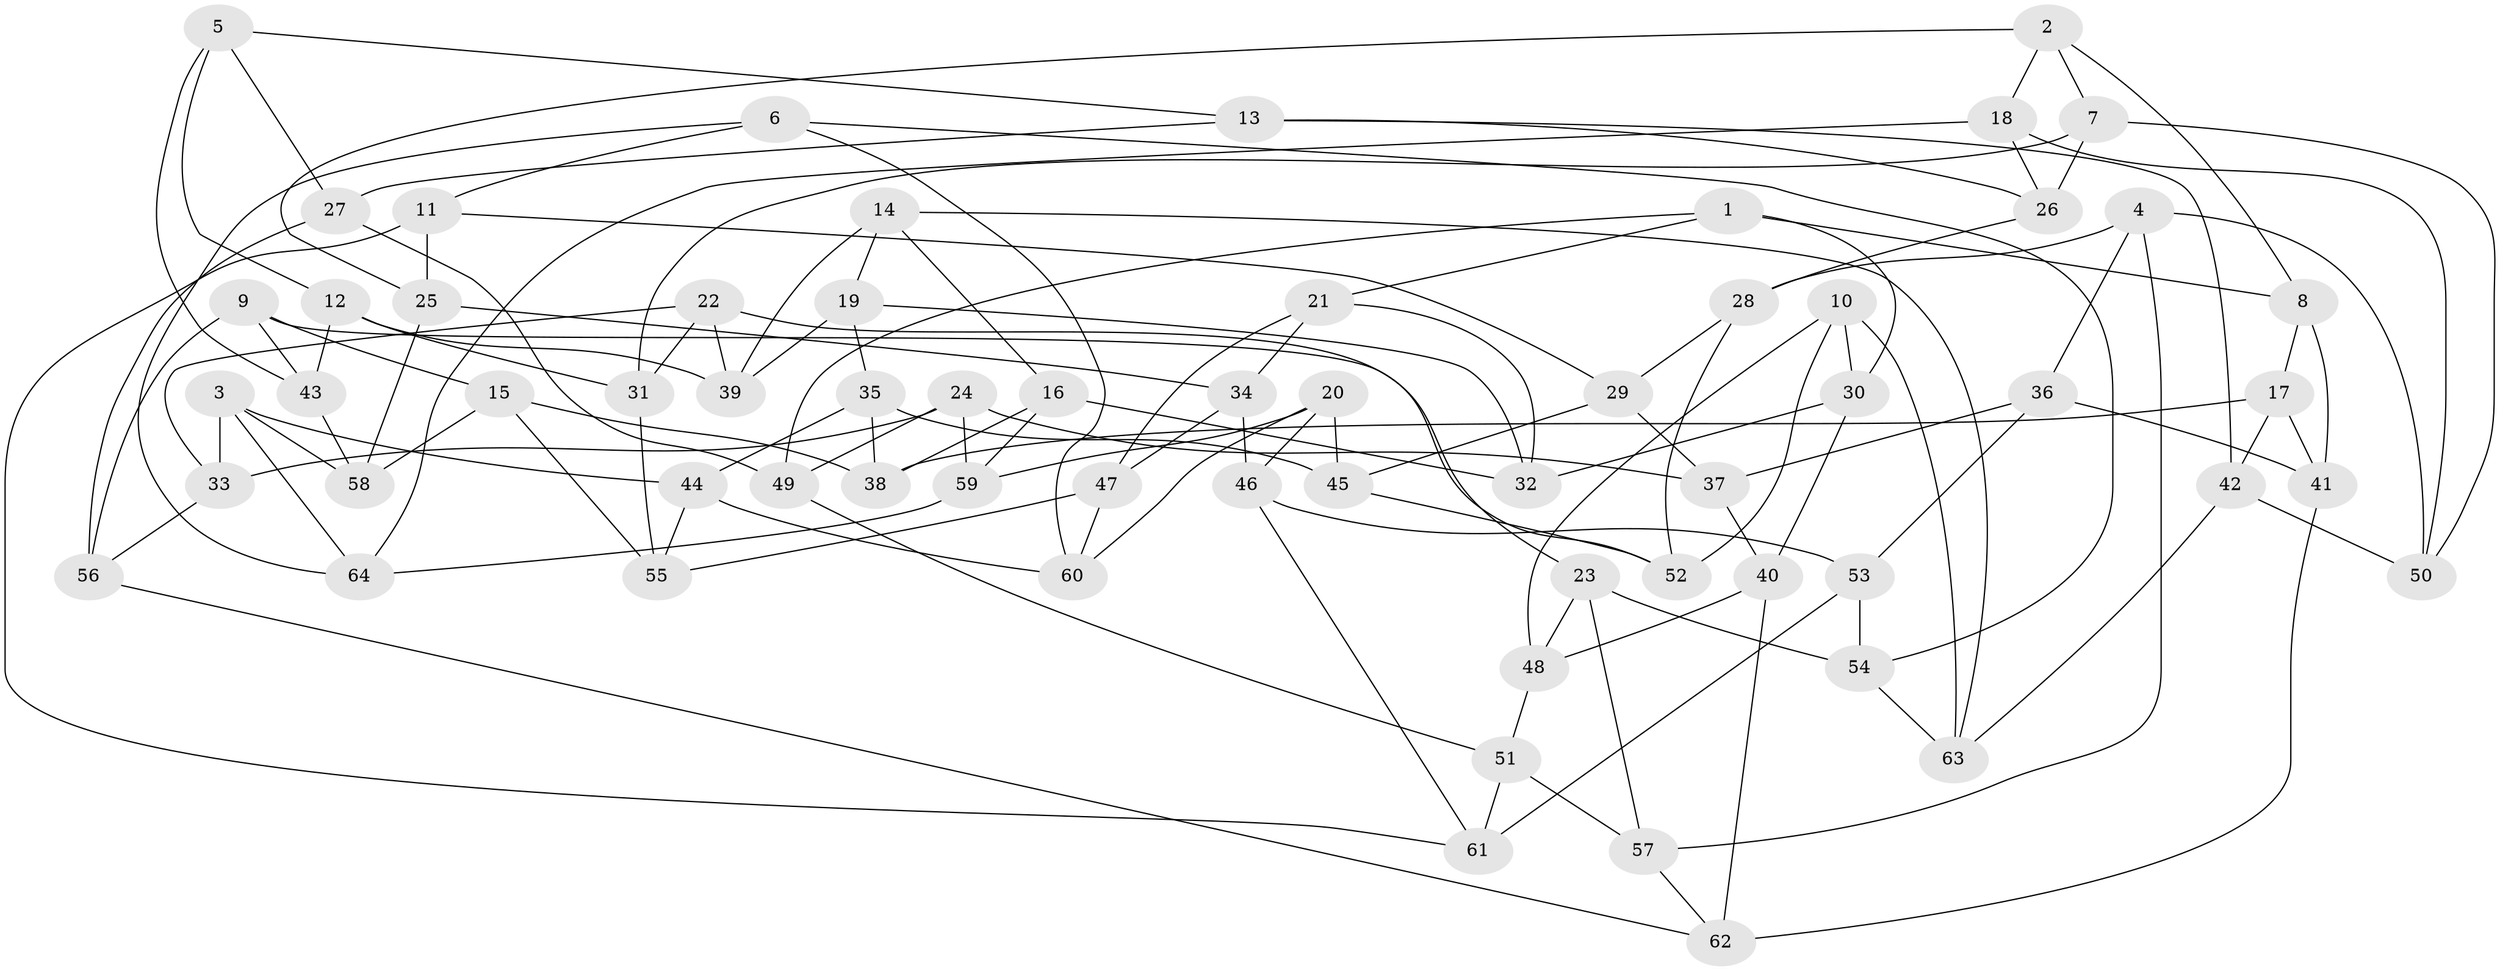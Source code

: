 // coarse degree distribution, {3: 0.15625, 4: 0.53125, 6: 0.15625, 2: 0.03125, 5: 0.03125, 7: 0.0625, 8: 0.03125}
// Generated by graph-tools (version 1.1) at 2025/01/03/04/25 22:01:59]
// undirected, 64 vertices, 128 edges
graph export_dot {
graph [start="1"]
  node [color=gray90,style=filled];
  1;
  2;
  3;
  4;
  5;
  6;
  7;
  8;
  9;
  10;
  11;
  12;
  13;
  14;
  15;
  16;
  17;
  18;
  19;
  20;
  21;
  22;
  23;
  24;
  25;
  26;
  27;
  28;
  29;
  30;
  31;
  32;
  33;
  34;
  35;
  36;
  37;
  38;
  39;
  40;
  41;
  42;
  43;
  44;
  45;
  46;
  47;
  48;
  49;
  50;
  51;
  52;
  53;
  54;
  55;
  56;
  57;
  58;
  59;
  60;
  61;
  62;
  63;
  64;
  1 -- 8;
  1 -- 30;
  1 -- 21;
  1 -- 49;
  2 -- 8;
  2 -- 18;
  2 -- 7;
  2 -- 25;
  3 -- 44;
  3 -- 33;
  3 -- 58;
  3 -- 64;
  4 -- 57;
  4 -- 36;
  4 -- 50;
  4 -- 28;
  5 -- 13;
  5 -- 27;
  5 -- 12;
  5 -- 43;
  6 -- 60;
  6 -- 11;
  6 -- 64;
  6 -- 54;
  7 -- 50;
  7 -- 26;
  7 -- 31;
  8 -- 17;
  8 -- 41;
  9 -- 15;
  9 -- 52;
  9 -- 56;
  9 -- 43;
  10 -- 48;
  10 -- 52;
  10 -- 30;
  10 -- 63;
  11 -- 61;
  11 -- 25;
  11 -- 29;
  12 -- 31;
  12 -- 43;
  12 -- 39;
  13 -- 26;
  13 -- 27;
  13 -- 42;
  14 -- 19;
  14 -- 63;
  14 -- 39;
  14 -- 16;
  15 -- 38;
  15 -- 58;
  15 -- 55;
  16 -- 38;
  16 -- 32;
  16 -- 59;
  17 -- 38;
  17 -- 41;
  17 -- 42;
  18 -- 50;
  18 -- 26;
  18 -- 64;
  19 -- 35;
  19 -- 39;
  19 -- 32;
  20 -- 60;
  20 -- 45;
  20 -- 46;
  20 -- 59;
  21 -- 32;
  21 -- 34;
  21 -- 47;
  22 -- 33;
  22 -- 39;
  22 -- 23;
  22 -- 31;
  23 -- 48;
  23 -- 57;
  23 -- 54;
  24 -- 37;
  24 -- 49;
  24 -- 59;
  24 -- 33;
  25 -- 58;
  25 -- 34;
  26 -- 28;
  27 -- 49;
  27 -- 56;
  28 -- 29;
  28 -- 52;
  29 -- 37;
  29 -- 45;
  30 -- 32;
  30 -- 40;
  31 -- 55;
  33 -- 56;
  34 -- 47;
  34 -- 46;
  35 -- 38;
  35 -- 44;
  35 -- 45;
  36 -- 41;
  36 -- 37;
  36 -- 53;
  37 -- 40;
  40 -- 62;
  40 -- 48;
  41 -- 62;
  42 -- 63;
  42 -- 50;
  43 -- 58;
  44 -- 55;
  44 -- 60;
  45 -- 52;
  46 -- 53;
  46 -- 61;
  47 -- 55;
  47 -- 60;
  48 -- 51;
  49 -- 51;
  51 -- 57;
  51 -- 61;
  53 -- 61;
  53 -- 54;
  54 -- 63;
  56 -- 62;
  57 -- 62;
  59 -- 64;
}
